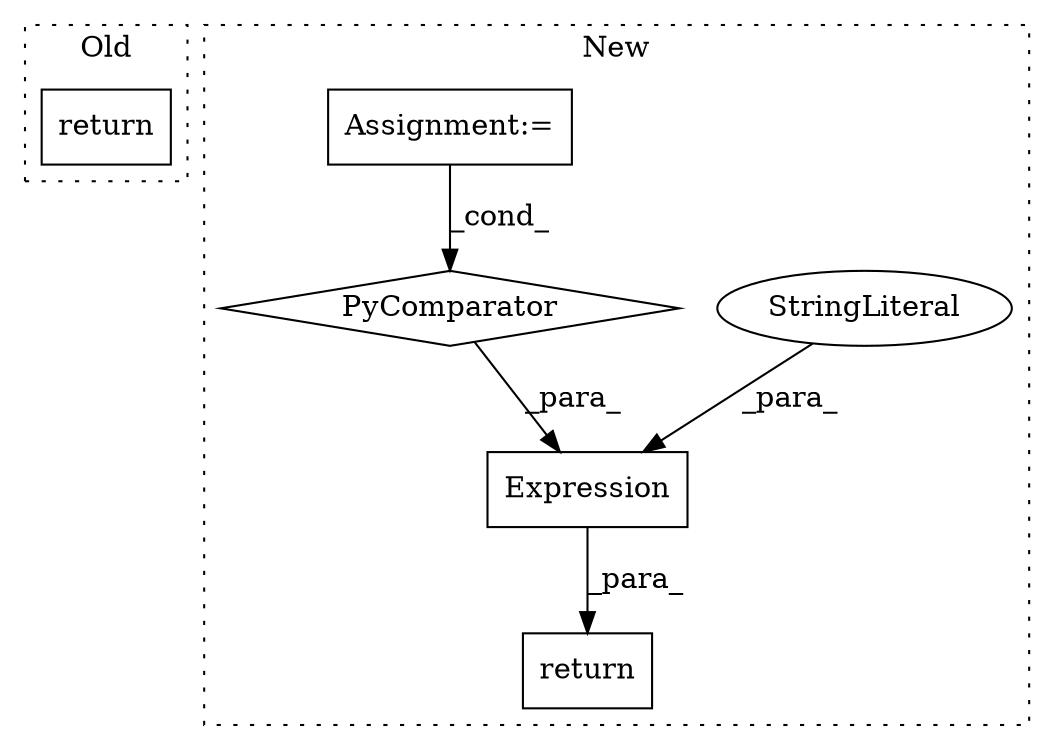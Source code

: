 digraph G {
subgraph cluster0 {
1 [label="return" a="41" s="27682" l="7" shape="box"];
label = "Old";
style="dotted";
}
subgraph cluster1 {
2 [label="Expression" a="32" s="28237,28381" l="11,-5" shape="box"];
3 [label="StringLiteral" a="45" s="28248" l="6" shape="ellipse"];
4 [label="Assignment:=" a="7" s="28346" l="27" shape="box"];
5 [label="return" a="41" s="28230" l="7" shape="box"];
6 [label="PyComparator" a="113" s="28346" l="27" shape="diamond"];
label = "New";
style="dotted";
}
2 -> 5 [label="_para_"];
3 -> 2 [label="_para_"];
4 -> 6 [label="_cond_"];
6 -> 2 [label="_para_"];
}